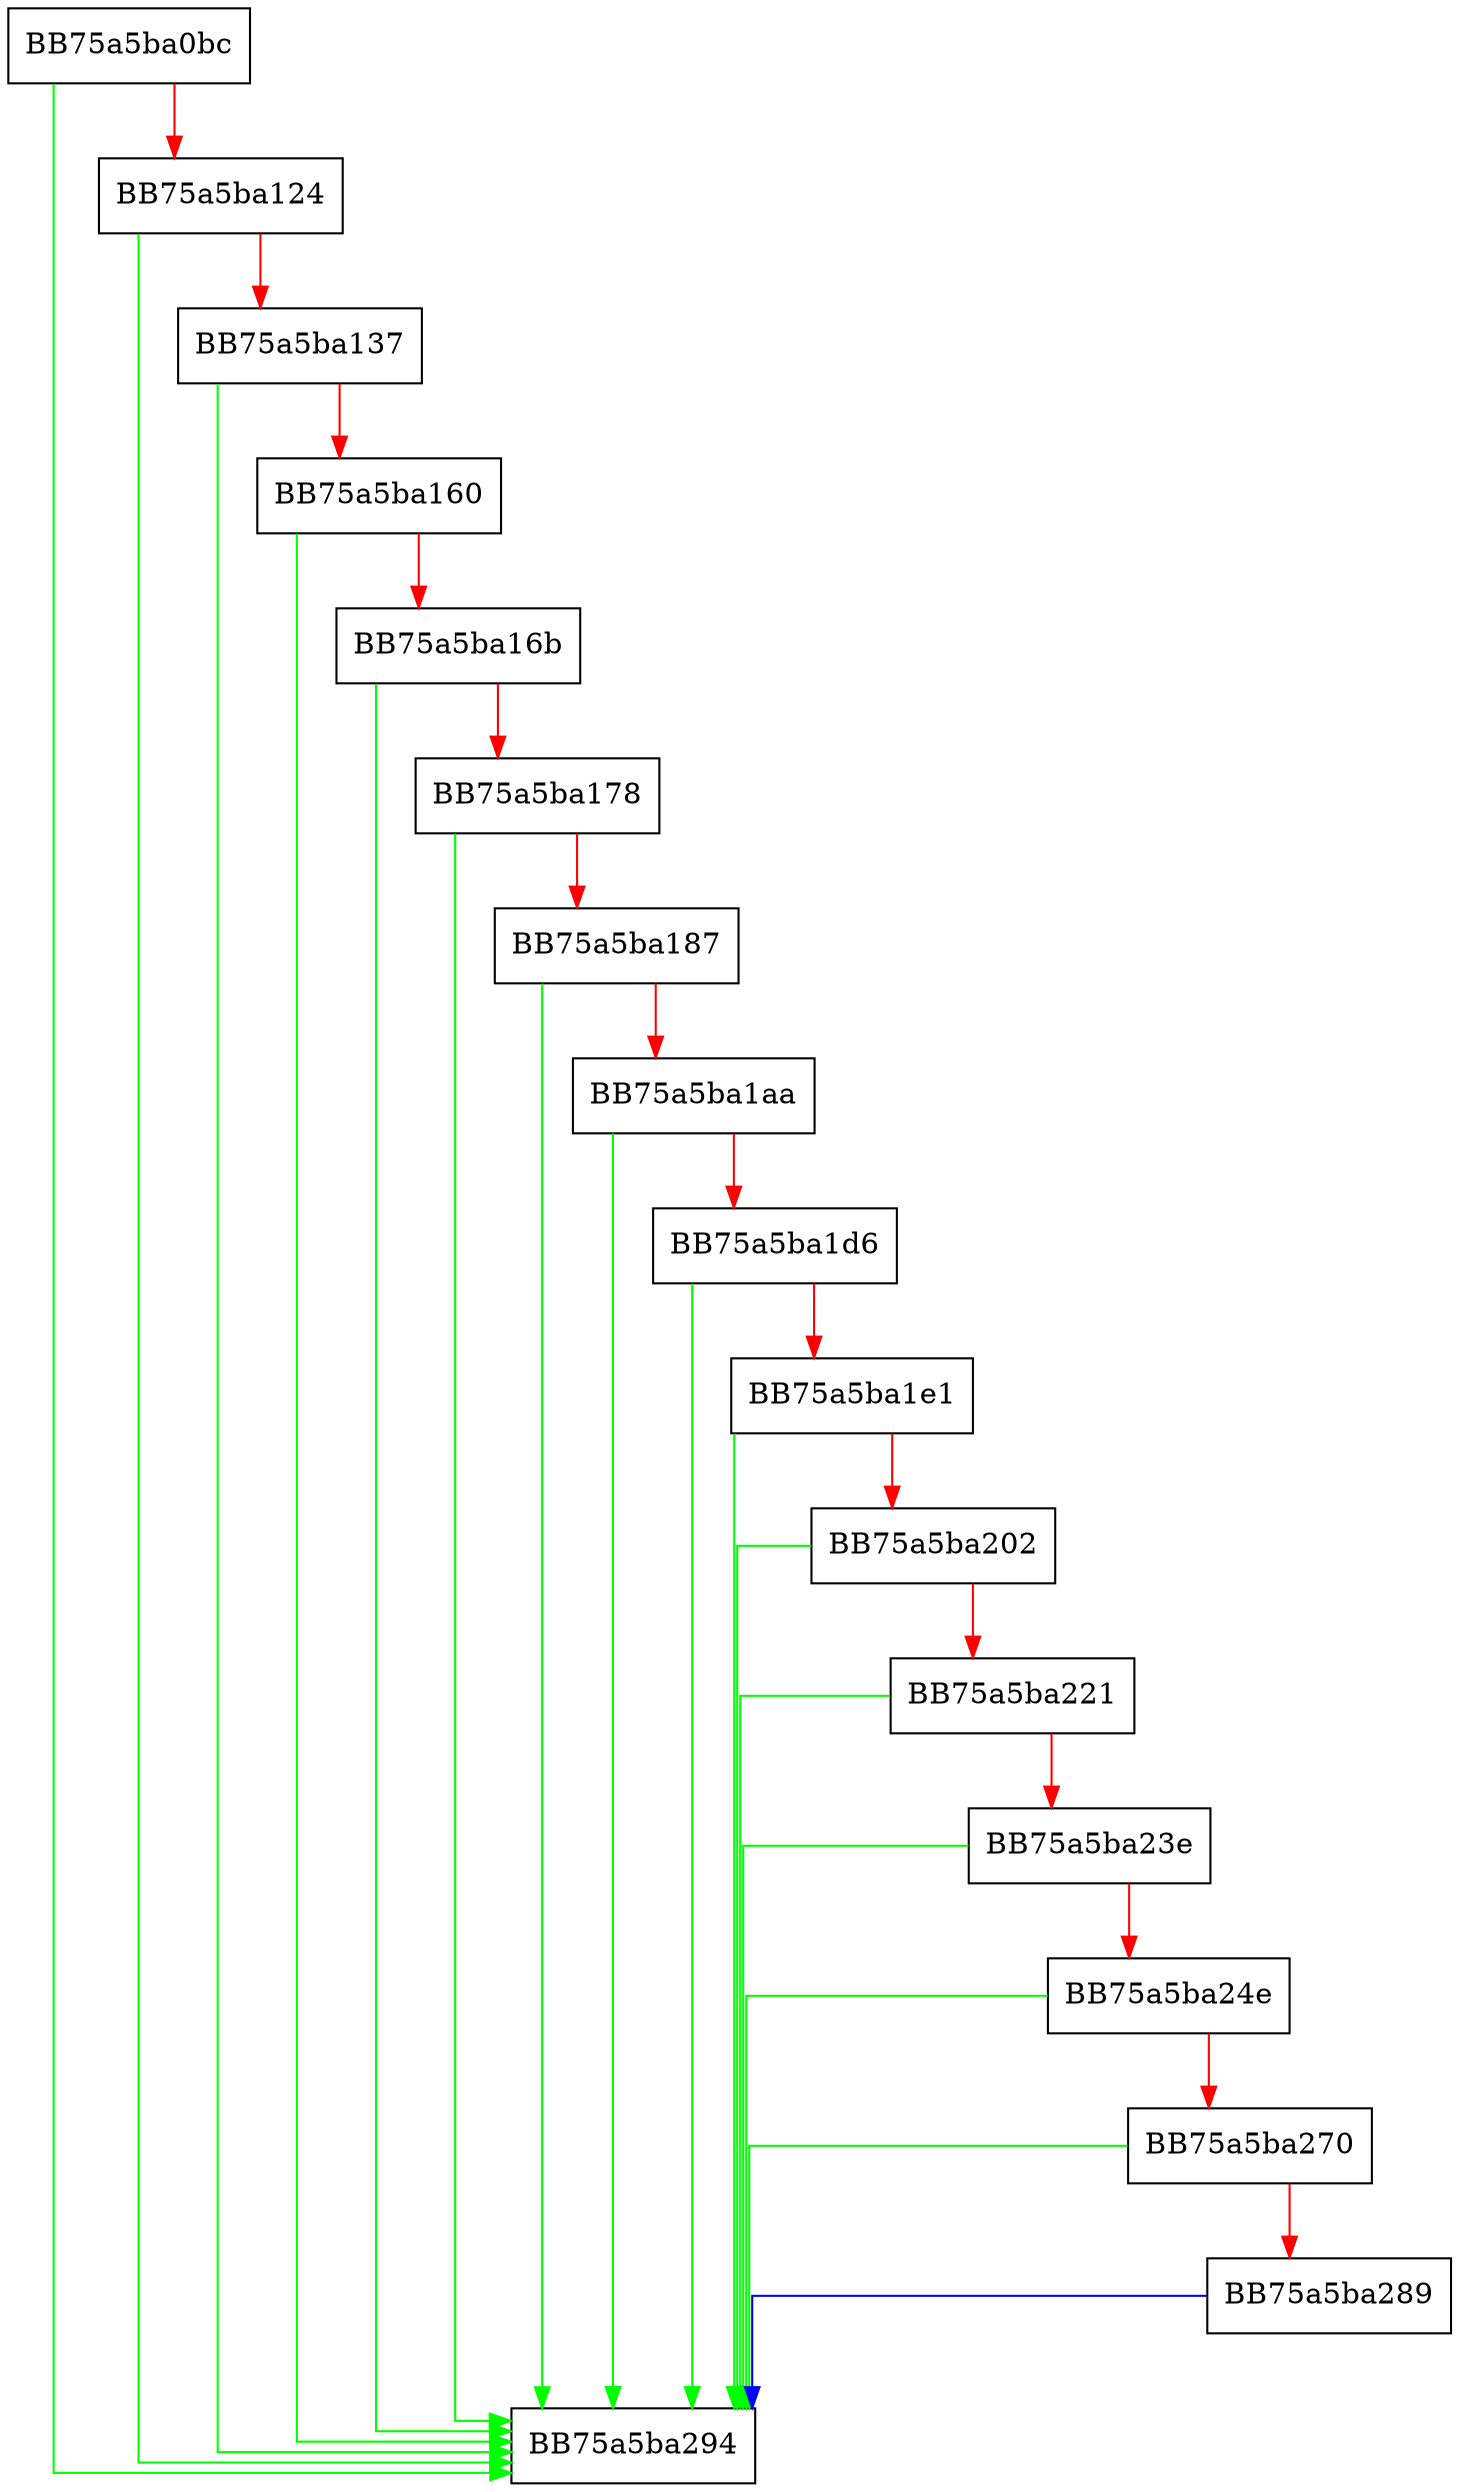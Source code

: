 digraph FindResourceOffset {
  node [shape="box"];
  graph [splines=ortho];
  BB75a5ba0bc -> BB75a5ba294 [color="green"];
  BB75a5ba0bc -> BB75a5ba124 [color="red"];
  BB75a5ba124 -> BB75a5ba294 [color="green"];
  BB75a5ba124 -> BB75a5ba137 [color="red"];
  BB75a5ba137 -> BB75a5ba294 [color="green"];
  BB75a5ba137 -> BB75a5ba160 [color="red"];
  BB75a5ba160 -> BB75a5ba294 [color="green"];
  BB75a5ba160 -> BB75a5ba16b [color="red"];
  BB75a5ba16b -> BB75a5ba294 [color="green"];
  BB75a5ba16b -> BB75a5ba178 [color="red"];
  BB75a5ba178 -> BB75a5ba294 [color="green"];
  BB75a5ba178 -> BB75a5ba187 [color="red"];
  BB75a5ba187 -> BB75a5ba294 [color="green"];
  BB75a5ba187 -> BB75a5ba1aa [color="red"];
  BB75a5ba1aa -> BB75a5ba294 [color="green"];
  BB75a5ba1aa -> BB75a5ba1d6 [color="red"];
  BB75a5ba1d6 -> BB75a5ba294 [color="green"];
  BB75a5ba1d6 -> BB75a5ba1e1 [color="red"];
  BB75a5ba1e1 -> BB75a5ba294 [color="green"];
  BB75a5ba1e1 -> BB75a5ba202 [color="red"];
  BB75a5ba202 -> BB75a5ba294 [color="green"];
  BB75a5ba202 -> BB75a5ba221 [color="red"];
  BB75a5ba221 -> BB75a5ba294 [color="green"];
  BB75a5ba221 -> BB75a5ba23e [color="red"];
  BB75a5ba23e -> BB75a5ba294 [color="green"];
  BB75a5ba23e -> BB75a5ba24e [color="red"];
  BB75a5ba24e -> BB75a5ba294 [color="green"];
  BB75a5ba24e -> BB75a5ba270 [color="red"];
  BB75a5ba270 -> BB75a5ba294 [color="green"];
  BB75a5ba270 -> BB75a5ba289 [color="red"];
  BB75a5ba289 -> BB75a5ba294 [color="blue"];
}